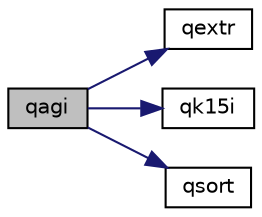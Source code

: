 digraph G
{
  edge [fontname="Helvetica",fontsize="10",labelfontname="Helvetica",labelfontsize="10"];
  node [fontname="Helvetica",fontsize="10",shape=record];
  rankdir=LR;
  Node1 [label="qagi",height=0.2,width=0.4,color="black", fillcolor="grey75", style="filled" fontcolor="black"];
  Node1 -> Node2 [color="midnightblue",fontsize="10",style="solid"];
  Node2 [label="qextr",height=0.2,width=0.4,color="black", fillcolor="white", style="filled",URL="$quadpack_8f90.html#a5a75101d080f224c63adde98a0e64386"];
  Node1 -> Node3 [color="midnightblue",fontsize="10",style="solid"];
  Node3 [label="qk15i",height=0.2,width=0.4,color="black", fillcolor="white", style="filled",URL="$quadpack_8f90.html#a59164415fc33f2f3bf4ebc4ee2220f7e"];
  Node1 -> Node4 [color="midnightblue",fontsize="10",style="solid"];
  Node4 [label="qsort",height=0.2,width=0.4,color="black", fillcolor="white", style="filled",URL="$quadpack_8f90.html#a55e08a684c5a6315fb37dd0fdc66d8e6"];
}
